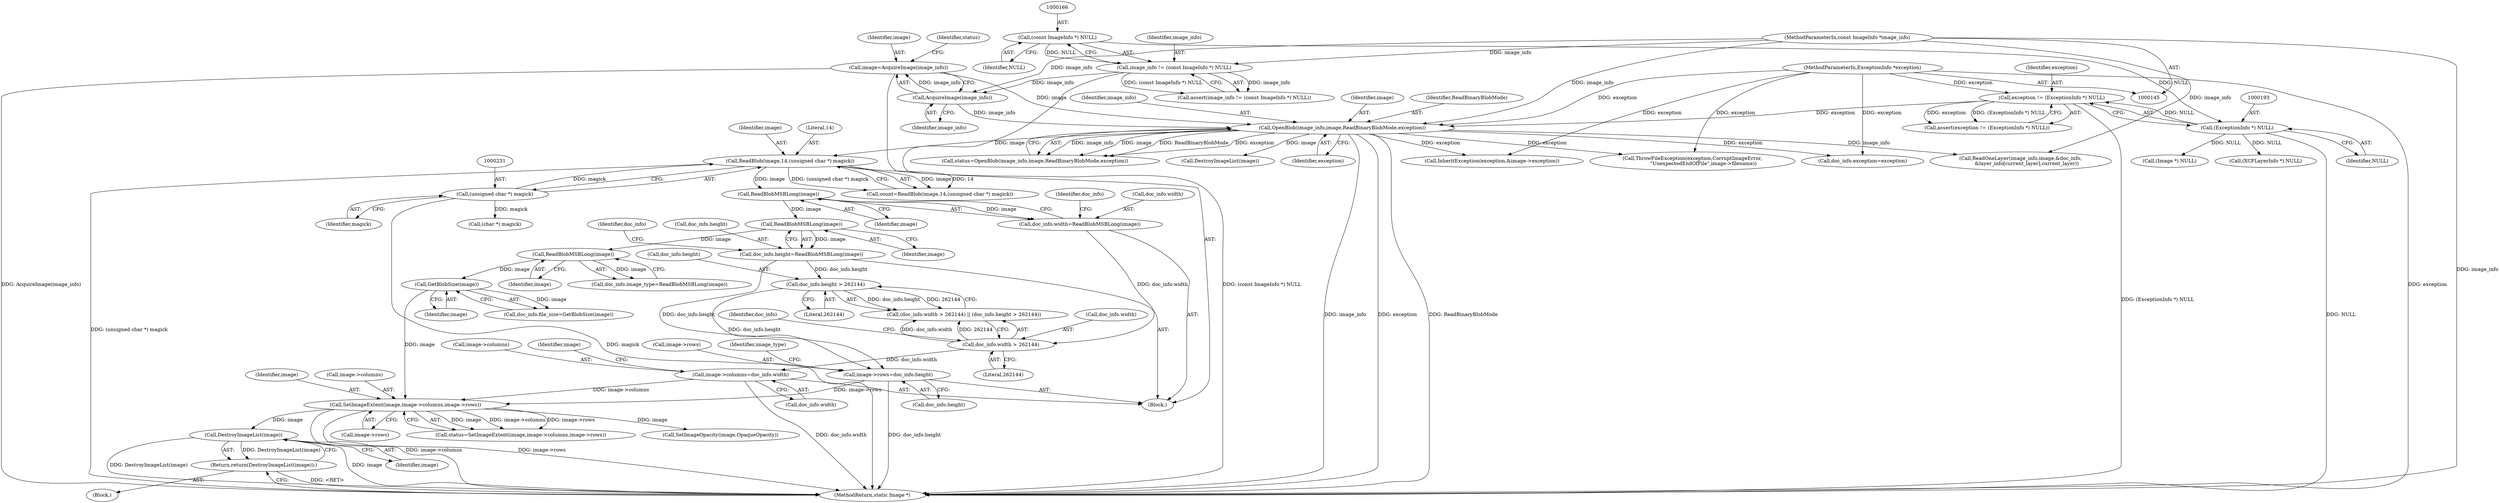 digraph "0_ImageMagick_d31fec57e9dfb0516deead2053a856e3c71e9751@pointer" {
"1000352" [label="(Call,DestroyImageList(image))"];
"1000332" [label="(Call,SetImageExtent(image,image->columns,image->rows))"];
"1000318" [label="(Call,GetBlobSize(image))"];
"1000293" [label="(Call,ReadBlobMSBLong(image))"];
"1000272" [label="(Call,ReadBlobMSBLong(image))"];
"1000266" [label="(Call,ReadBlobMSBLong(image))"];
"1000227" [label="(Call,ReadBlob(image,14,(unsigned char *) magick))"];
"1000207" [label="(Call,OpenBlob(image_info,image,ReadBinaryBlobMode,exception))"];
"1000203" [label="(Call,AcquireImage(image_info))"];
"1000163" [label="(Call,image_info != (const ImageInfo *) NULL)"];
"1000146" [label="(MethodParameterIn,const ImageInfo *image_info)"];
"1000165" [label="(Call,(const ImageInfo *) NULL)"];
"1000201" [label="(Call,image=AcquireImage(image_info))"];
"1000190" [label="(Call,exception != (ExceptionInfo *) NULL)"];
"1000147" [label="(MethodParameterIn,ExceptionInfo *exception)"];
"1000192" [label="(Call,(ExceptionInfo *) NULL)"];
"1000230" [label="(Call,(unsigned char *) magick)"];
"1000295" [label="(Call,image->columns=doc_info.width)"];
"1000276" [label="(Call,doc_info.width > 262144)"];
"1000262" [label="(Call,doc_info.width=ReadBlobMSBLong(image))"];
"1000302" [label="(Call,image->rows=doc_info.height)"];
"1000281" [label="(Call,doc_info.height > 262144)"];
"1000268" [label="(Call,doc_info.height=ReadBlobMSBLong(image))"];
"1000351" [label="(Return,return(DestroyImageList(image));)"];
"1000205" [label="(Call,status=OpenBlob(image_info,image,ReadBinaryBlobMode,exception))"];
"1000148" [label="(Block,)"];
"1000333" [label="(Identifier,image)"];
"1000227" [label="(Call,ReadBlob(image,14,(unsigned char *) magick))"];
"1000351" [label="(Return,return(DestroyImageList(image));)"];
"1000294" [label="(Identifier,image)"];
"1000345" [label="(Call,InheritException(exception,&image->exception))"];
"1000293" [label="(Call,ReadBlobMSBLong(image))"];
"1000793" [label="(Call,ReadOneLayer(image_info,image,&doc_info,\n        &layer_info[current_layer],current_layer))"];
"1000219" [label="(Call,DestroyImageList(image))"];
"1000240" [label="(Call,(char *) magick)"];
"1000334" [label="(Call,image->columns)"];
"1000276" [label="(Call,doc_info.width > 262144)"];
"1000281" [label="(Call,doc_info.height > 262144)"];
"1000272" [label="(Call,ReadBlobMSBLong(image))"];
"1000295" [label="(Call,image->columns=doc_info.width)"];
"1000204" [label="(Identifier,image_info)"];
"1000207" [label="(Call,OpenBlob(image_info,image,ReadBinaryBlobMode,exception))"];
"1000273" [label="(Identifier,image)"];
"1000191" [label="(Identifier,exception)"];
"1000147" [label="(MethodParameterIn,ExceptionInfo *exception)"];
"1000167" [label="(Identifier,NULL)"];
"1000190" [label="(Call,exception != (ExceptionInfo *) NULL)"];
"1000203" [label="(Call,AcquireImage(image_info))"];
"1000296" [label="(Call,image->columns)"];
"1000211" [label="(Identifier,exception)"];
"1000225" [label="(Call,count=ReadBlob(image,14,(unsigned char *) magick))"];
"1000353" [label="(Identifier,image)"];
"1000162" [label="(Call,assert(image_info != (const ImageInfo *) NULL))"];
"1000299" [label="(Call,doc_info.width)"];
"1000267" [label="(Identifier,image)"];
"1000285" [label="(Literal,262144)"];
"1000337" [label="(Call,image->rows)"];
"1000700" [label="(Call,ThrowFileException(exception,CorruptImageError,\n              \"UnexpectedEndOfFile\",image->filename))"];
"1000352" [label="(Call,DestroyImageList(image))"];
"1000164" [label="(Identifier,image_info)"];
"1000232" [label="(Identifier,magick)"];
"1000222" [label="(Call,(Image *) NULL)"];
"1000165" [label="(Call,(const ImageInfo *) NULL)"];
"1000146" [label="(MethodParameterIn,const ImageInfo *image_info)"];
"1000194" [label="(Identifier,NULL)"];
"1000314" [label="(Call,doc_info.file_size=GetBlobSize(image))"];
"1000344" [label="(Block,)"];
"1000268" [label="(Call,doc_info.height=ReadBlobMSBLong(image))"];
"1000306" [label="(Call,doc_info.height)"];
"1000280" [label="(Literal,262144)"];
"1000330" [label="(Call,status=SetImageExtent(image,image->columns,image->rows))"];
"1000746" [label="(Call,(XCFLayerInfo *) NULL)"];
"1000206" [label="(Identifier,status)"];
"1000277" [label="(Call,doc_info.width)"];
"1000192" [label="(Call,(ExceptionInfo *) NULL)"];
"1000257" [label="(Call,doc_info.exception=exception)"];
"1000209" [label="(Identifier,image)"];
"1000262" [label="(Call,doc_info.width=ReadBlobMSBLong(image))"];
"1001006" [label="(MethodReturn,static Image *)"];
"1000319" [label="(Identifier,image)"];
"1000230" [label="(Call,(unsigned char *) magick)"];
"1000210" [label="(Identifier,ReadBinaryBlobMode)"];
"1000282" [label="(Call,doc_info.height)"];
"1000201" [label="(Call,image=AcquireImage(image_info))"];
"1000189" [label="(Call,assert(exception != (ExceptionInfo *) NULL))"];
"1000269" [label="(Call,doc_info.height)"];
"1000228" [label="(Identifier,image)"];
"1000208" [label="(Identifier,image_info)"];
"1000318" [label="(Call,GetBlobSize(image))"];
"1000229" [label="(Literal,14)"];
"1000163" [label="(Call,image_info != (const ImageInfo *) NULL)"];
"1000275" [label="(Call,(doc_info.width > 262144) || (doc_info.height > 262144))"];
"1000278" [label="(Identifier,doc_info)"];
"1000302" [label="(Call,image->rows=doc_info.height)"];
"1000270" [label="(Identifier,doc_info)"];
"1000202" [label="(Identifier,image)"];
"1000378" [label="(Call,SetImageOpacity(image,OpaqueOpacity))"];
"1000289" [label="(Call,doc_info.image_type=ReadBlobMSBLong(image))"];
"1000332" [label="(Call,SetImageExtent(image,image->columns,image->rows))"];
"1000310" [label="(Identifier,image_type)"];
"1000303" [label="(Call,image->rows)"];
"1000304" [label="(Identifier,image)"];
"1000266" [label="(Call,ReadBlobMSBLong(image))"];
"1000283" [label="(Identifier,doc_info)"];
"1000263" [label="(Call,doc_info.width)"];
"1000352" -> "1000351"  [label="AST: "];
"1000352" -> "1000353"  [label="CFG: "];
"1000353" -> "1000352"  [label="AST: "];
"1000351" -> "1000352"  [label="CFG: "];
"1000352" -> "1001006"  [label="DDG: image"];
"1000352" -> "1001006"  [label="DDG: DestroyImageList(image)"];
"1000352" -> "1000351"  [label="DDG: DestroyImageList(image)"];
"1000332" -> "1000352"  [label="DDG: image"];
"1000332" -> "1000330"  [label="AST: "];
"1000332" -> "1000337"  [label="CFG: "];
"1000333" -> "1000332"  [label="AST: "];
"1000334" -> "1000332"  [label="AST: "];
"1000337" -> "1000332"  [label="AST: "];
"1000330" -> "1000332"  [label="CFG: "];
"1000332" -> "1001006"  [label="DDG: image->columns"];
"1000332" -> "1001006"  [label="DDG: image->rows"];
"1000332" -> "1000330"  [label="DDG: image"];
"1000332" -> "1000330"  [label="DDG: image->columns"];
"1000332" -> "1000330"  [label="DDG: image->rows"];
"1000318" -> "1000332"  [label="DDG: image"];
"1000295" -> "1000332"  [label="DDG: image->columns"];
"1000302" -> "1000332"  [label="DDG: image->rows"];
"1000332" -> "1000378"  [label="DDG: image"];
"1000318" -> "1000314"  [label="AST: "];
"1000318" -> "1000319"  [label="CFG: "];
"1000319" -> "1000318"  [label="AST: "];
"1000314" -> "1000318"  [label="CFG: "];
"1000318" -> "1000314"  [label="DDG: image"];
"1000293" -> "1000318"  [label="DDG: image"];
"1000293" -> "1000289"  [label="AST: "];
"1000293" -> "1000294"  [label="CFG: "];
"1000294" -> "1000293"  [label="AST: "];
"1000289" -> "1000293"  [label="CFG: "];
"1000293" -> "1000289"  [label="DDG: image"];
"1000272" -> "1000293"  [label="DDG: image"];
"1000272" -> "1000268"  [label="AST: "];
"1000272" -> "1000273"  [label="CFG: "];
"1000273" -> "1000272"  [label="AST: "];
"1000268" -> "1000272"  [label="CFG: "];
"1000272" -> "1000268"  [label="DDG: image"];
"1000266" -> "1000272"  [label="DDG: image"];
"1000266" -> "1000262"  [label="AST: "];
"1000266" -> "1000267"  [label="CFG: "];
"1000267" -> "1000266"  [label="AST: "];
"1000262" -> "1000266"  [label="CFG: "];
"1000266" -> "1000262"  [label="DDG: image"];
"1000227" -> "1000266"  [label="DDG: image"];
"1000227" -> "1000225"  [label="AST: "];
"1000227" -> "1000230"  [label="CFG: "];
"1000228" -> "1000227"  [label="AST: "];
"1000229" -> "1000227"  [label="AST: "];
"1000230" -> "1000227"  [label="AST: "];
"1000225" -> "1000227"  [label="CFG: "];
"1000227" -> "1001006"  [label="DDG: (unsigned char *) magick"];
"1000227" -> "1000225"  [label="DDG: image"];
"1000227" -> "1000225"  [label="DDG: 14"];
"1000227" -> "1000225"  [label="DDG: (unsigned char *) magick"];
"1000207" -> "1000227"  [label="DDG: image"];
"1000230" -> "1000227"  [label="DDG: magick"];
"1000207" -> "1000205"  [label="AST: "];
"1000207" -> "1000211"  [label="CFG: "];
"1000208" -> "1000207"  [label="AST: "];
"1000209" -> "1000207"  [label="AST: "];
"1000210" -> "1000207"  [label="AST: "];
"1000211" -> "1000207"  [label="AST: "];
"1000205" -> "1000207"  [label="CFG: "];
"1000207" -> "1001006"  [label="DDG: ReadBinaryBlobMode"];
"1000207" -> "1001006"  [label="DDG: image_info"];
"1000207" -> "1001006"  [label="DDG: exception"];
"1000207" -> "1000205"  [label="DDG: image_info"];
"1000207" -> "1000205"  [label="DDG: image"];
"1000207" -> "1000205"  [label="DDG: ReadBinaryBlobMode"];
"1000207" -> "1000205"  [label="DDG: exception"];
"1000203" -> "1000207"  [label="DDG: image_info"];
"1000146" -> "1000207"  [label="DDG: image_info"];
"1000201" -> "1000207"  [label="DDG: image"];
"1000190" -> "1000207"  [label="DDG: exception"];
"1000147" -> "1000207"  [label="DDG: exception"];
"1000207" -> "1000219"  [label="DDG: image"];
"1000207" -> "1000257"  [label="DDG: exception"];
"1000207" -> "1000345"  [label="DDG: exception"];
"1000207" -> "1000700"  [label="DDG: exception"];
"1000207" -> "1000793"  [label="DDG: image_info"];
"1000203" -> "1000201"  [label="AST: "];
"1000203" -> "1000204"  [label="CFG: "];
"1000204" -> "1000203"  [label="AST: "];
"1000201" -> "1000203"  [label="CFG: "];
"1000203" -> "1000201"  [label="DDG: image_info"];
"1000163" -> "1000203"  [label="DDG: image_info"];
"1000146" -> "1000203"  [label="DDG: image_info"];
"1000163" -> "1000162"  [label="AST: "];
"1000163" -> "1000165"  [label="CFG: "];
"1000164" -> "1000163"  [label="AST: "];
"1000165" -> "1000163"  [label="AST: "];
"1000162" -> "1000163"  [label="CFG: "];
"1000163" -> "1001006"  [label="DDG: (const ImageInfo *) NULL"];
"1000163" -> "1000162"  [label="DDG: image_info"];
"1000163" -> "1000162"  [label="DDG: (const ImageInfo *) NULL"];
"1000146" -> "1000163"  [label="DDG: image_info"];
"1000165" -> "1000163"  [label="DDG: NULL"];
"1000146" -> "1000145"  [label="AST: "];
"1000146" -> "1001006"  [label="DDG: image_info"];
"1000146" -> "1000793"  [label="DDG: image_info"];
"1000165" -> "1000167"  [label="CFG: "];
"1000166" -> "1000165"  [label="AST: "];
"1000167" -> "1000165"  [label="AST: "];
"1000165" -> "1000192"  [label="DDG: NULL"];
"1000201" -> "1000148"  [label="AST: "];
"1000202" -> "1000201"  [label="AST: "];
"1000206" -> "1000201"  [label="CFG: "];
"1000201" -> "1001006"  [label="DDG: AcquireImage(image_info)"];
"1000190" -> "1000189"  [label="AST: "];
"1000190" -> "1000192"  [label="CFG: "];
"1000191" -> "1000190"  [label="AST: "];
"1000192" -> "1000190"  [label="AST: "];
"1000189" -> "1000190"  [label="CFG: "];
"1000190" -> "1001006"  [label="DDG: (ExceptionInfo *) NULL"];
"1000190" -> "1000189"  [label="DDG: exception"];
"1000190" -> "1000189"  [label="DDG: (ExceptionInfo *) NULL"];
"1000147" -> "1000190"  [label="DDG: exception"];
"1000192" -> "1000190"  [label="DDG: NULL"];
"1000147" -> "1000145"  [label="AST: "];
"1000147" -> "1001006"  [label="DDG: exception"];
"1000147" -> "1000257"  [label="DDG: exception"];
"1000147" -> "1000345"  [label="DDG: exception"];
"1000147" -> "1000700"  [label="DDG: exception"];
"1000192" -> "1000194"  [label="CFG: "];
"1000193" -> "1000192"  [label="AST: "];
"1000194" -> "1000192"  [label="AST: "];
"1000192" -> "1001006"  [label="DDG: NULL"];
"1000192" -> "1000222"  [label="DDG: NULL"];
"1000192" -> "1000746"  [label="DDG: NULL"];
"1000230" -> "1000232"  [label="CFG: "];
"1000231" -> "1000230"  [label="AST: "];
"1000232" -> "1000230"  [label="AST: "];
"1000230" -> "1001006"  [label="DDG: magick"];
"1000230" -> "1000240"  [label="DDG: magick"];
"1000295" -> "1000148"  [label="AST: "];
"1000295" -> "1000299"  [label="CFG: "];
"1000296" -> "1000295"  [label="AST: "];
"1000299" -> "1000295"  [label="AST: "];
"1000304" -> "1000295"  [label="CFG: "];
"1000295" -> "1001006"  [label="DDG: doc_info.width"];
"1000276" -> "1000295"  [label="DDG: doc_info.width"];
"1000276" -> "1000275"  [label="AST: "];
"1000276" -> "1000280"  [label="CFG: "];
"1000277" -> "1000276"  [label="AST: "];
"1000280" -> "1000276"  [label="AST: "];
"1000283" -> "1000276"  [label="CFG: "];
"1000275" -> "1000276"  [label="CFG: "];
"1000276" -> "1000275"  [label="DDG: doc_info.width"];
"1000276" -> "1000275"  [label="DDG: 262144"];
"1000262" -> "1000276"  [label="DDG: doc_info.width"];
"1000262" -> "1000148"  [label="AST: "];
"1000263" -> "1000262"  [label="AST: "];
"1000270" -> "1000262"  [label="CFG: "];
"1000302" -> "1000148"  [label="AST: "];
"1000302" -> "1000306"  [label="CFG: "];
"1000303" -> "1000302"  [label="AST: "];
"1000306" -> "1000302"  [label="AST: "];
"1000310" -> "1000302"  [label="CFG: "];
"1000302" -> "1001006"  [label="DDG: doc_info.height"];
"1000281" -> "1000302"  [label="DDG: doc_info.height"];
"1000268" -> "1000302"  [label="DDG: doc_info.height"];
"1000281" -> "1000275"  [label="AST: "];
"1000281" -> "1000285"  [label="CFG: "];
"1000282" -> "1000281"  [label="AST: "];
"1000285" -> "1000281"  [label="AST: "];
"1000275" -> "1000281"  [label="CFG: "];
"1000281" -> "1000275"  [label="DDG: doc_info.height"];
"1000281" -> "1000275"  [label="DDG: 262144"];
"1000268" -> "1000281"  [label="DDG: doc_info.height"];
"1000268" -> "1000148"  [label="AST: "];
"1000269" -> "1000268"  [label="AST: "];
"1000278" -> "1000268"  [label="CFG: "];
"1000351" -> "1000344"  [label="AST: "];
"1001006" -> "1000351"  [label="CFG: "];
"1000351" -> "1001006"  [label="DDG: <RET>"];
}
